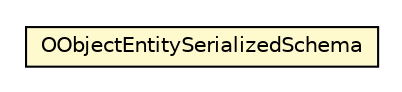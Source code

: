 #!/usr/local/bin/dot
#
# Class diagram 
# Generated by UMLGraph version R5_6-24-gf6e263 (http://www.umlgraph.org/)
#

digraph G {
	edge [fontname="Helvetica",fontsize=10,labelfontname="Helvetica",labelfontsize=10];
	node [fontname="Helvetica",fontsize=10,shape=plaintext];
	nodesep=0.25;
	ranksep=0.5;
	// com.orientechnologies.orient.object.enhancement.OObjectEntitySerializer.OObjectEntitySerializedSchema
	c2623006 [label=<<table title="com.orientechnologies.orient.object.enhancement.OObjectEntitySerializer.OObjectEntitySerializedSchema" border="0" cellborder="1" cellspacing="0" cellpadding="2" port="p" bgcolor="lemonChiffon" href="./OObjectEntitySerializer.OObjectEntitySerializedSchema.html">
		<tr><td><table border="0" cellspacing="0" cellpadding="1">
<tr><td align="center" balign="center"> OObjectEntitySerializedSchema </td></tr>
		</table></td></tr>
		</table>>, URL="./OObjectEntitySerializer.OObjectEntitySerializedSchema.html", fontname="Helvetica", fontcolor="black", fontsize=10.0];
}


